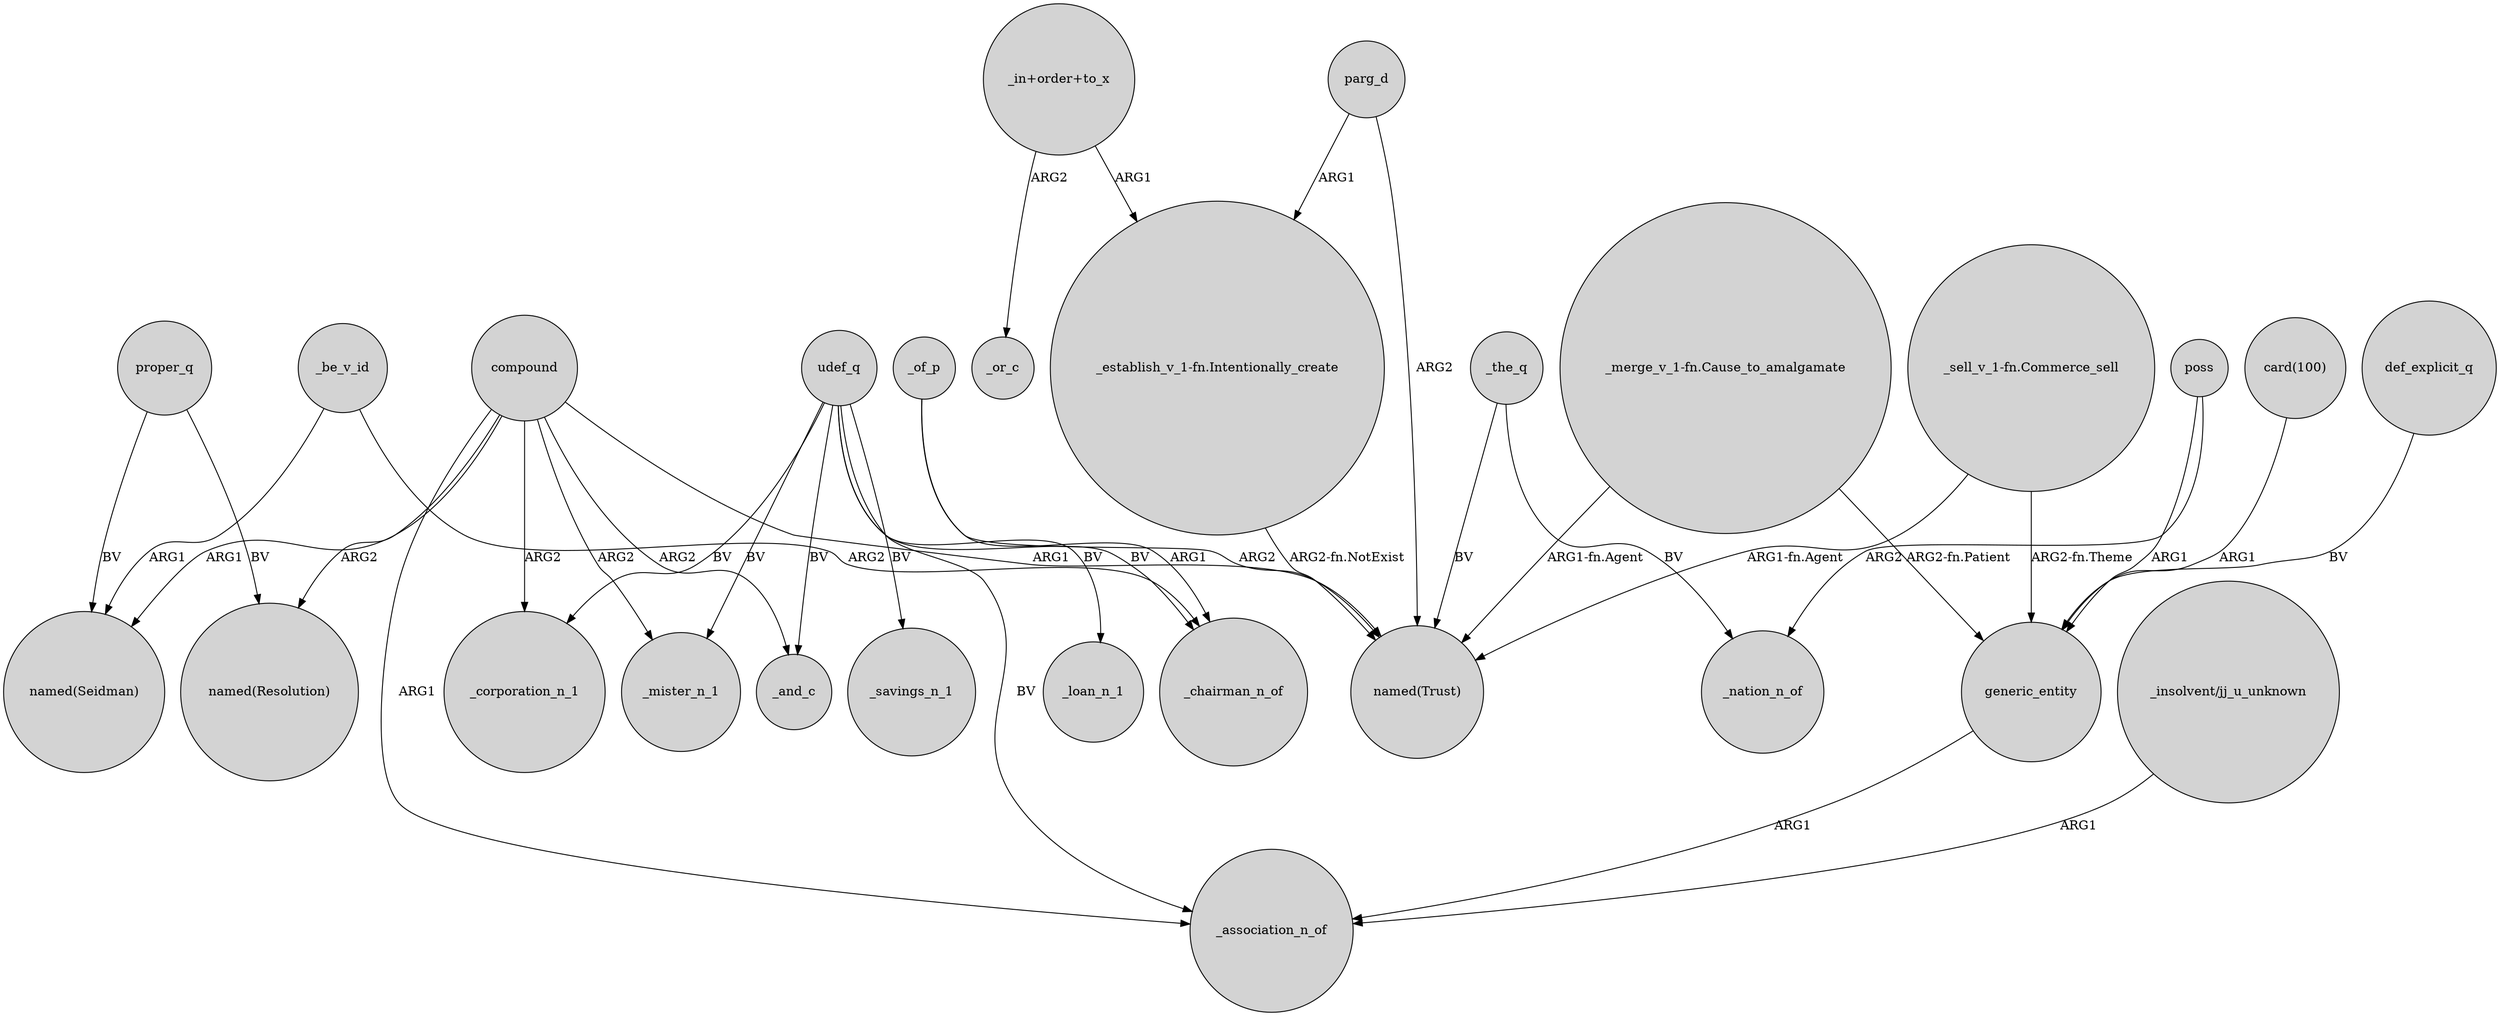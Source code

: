 digraph {
	node [shape=circle style=filled]
	poss -> generic_entity [label=ARG1]
	_of_p -> "named(Trust)" [label=ARG2]
	"card(100)" -> generic_entity [label=ARG1]
	_be_v_id -> "named(Seidman)" [label=ARG1]
	"_in+order+to_x" -> _or_c [label=ARG2]
	compound -> _mister_n_1 [label=ARG2]
	"_establish_v_1-fn.Intentionally_create" -> "named(Trust)" [label="ARG2-fn.NotExist"]
	compound -> _corporation_n_1 [label=ARG2]
	compound -> "named(Trust)" [label=ARG1]
	udef_q -> _mister_n_1 [label=BV]
	_of_p -> _chairman_n_of [label=ARG1]
	def_explicit_q -> generic_entity [label=BV]
	udef_q -> _savings_n_1 [label=BV]
	udef_q -> _chairman_n_of [label=BV]
	_the_q -> "named(Trust)" [label=BV]
	"_sell_v_1-fn.Commerce_sell" -> generic_entity [label="ARG2-fn.Theme"]
	parg_d -> "_establish_v_1-fn.Intentionally_create" [label=ARG1]
	proper_q -> "named(Seidman)" [label=BV]
	udef_q -> _corporation_n_1 [label=BV]
	compound -> _and_c [label=ARG2]
	"_merge_v_1-fn.Cause_to_amalgamate" -> generic_entity [label="ARG2-fn.Patient"]
	_the_q -> _nation_n_of [label=BV]
	_be_v_id -> _chairman_n_of [label=ARG2]
	udef_q -> _association_n_of [label=BV]
	parg_d -> "named(Trust)" [label=ARG2]
	proper_q -> "named(Resolution)" [label=BV]
	"_merge_v_1-fn.Cause_to_amalgamate" -> "named(Trust)" [label="ARG1-fn.Agent"]
	poss -> _nation_n_of [label=ARG2]
	"_insolvent/jj_u_unknown" -> _association_n_of [label=ARG1]
	generic_entity -> _association_n_of [label=ARG1]
	"_sell_v_1-fn.Commerce_sell" -> "named(Trust)" [label="ARG1-fn.Agent"]
	udef_q -> _and_c [label=BV]
	compound -> _association_n_of [label=ARG1]
	compound -> "named(Seidman)" [label=ARG1]
	udef_q -> _loan_n_1 [label=BV]
	"_in+order+to_x" -> "_establish_v_1-fn.Intentionally_create" [label=ARG1]
	compound -> "named(Resolution)" [label=ARG2]
}
